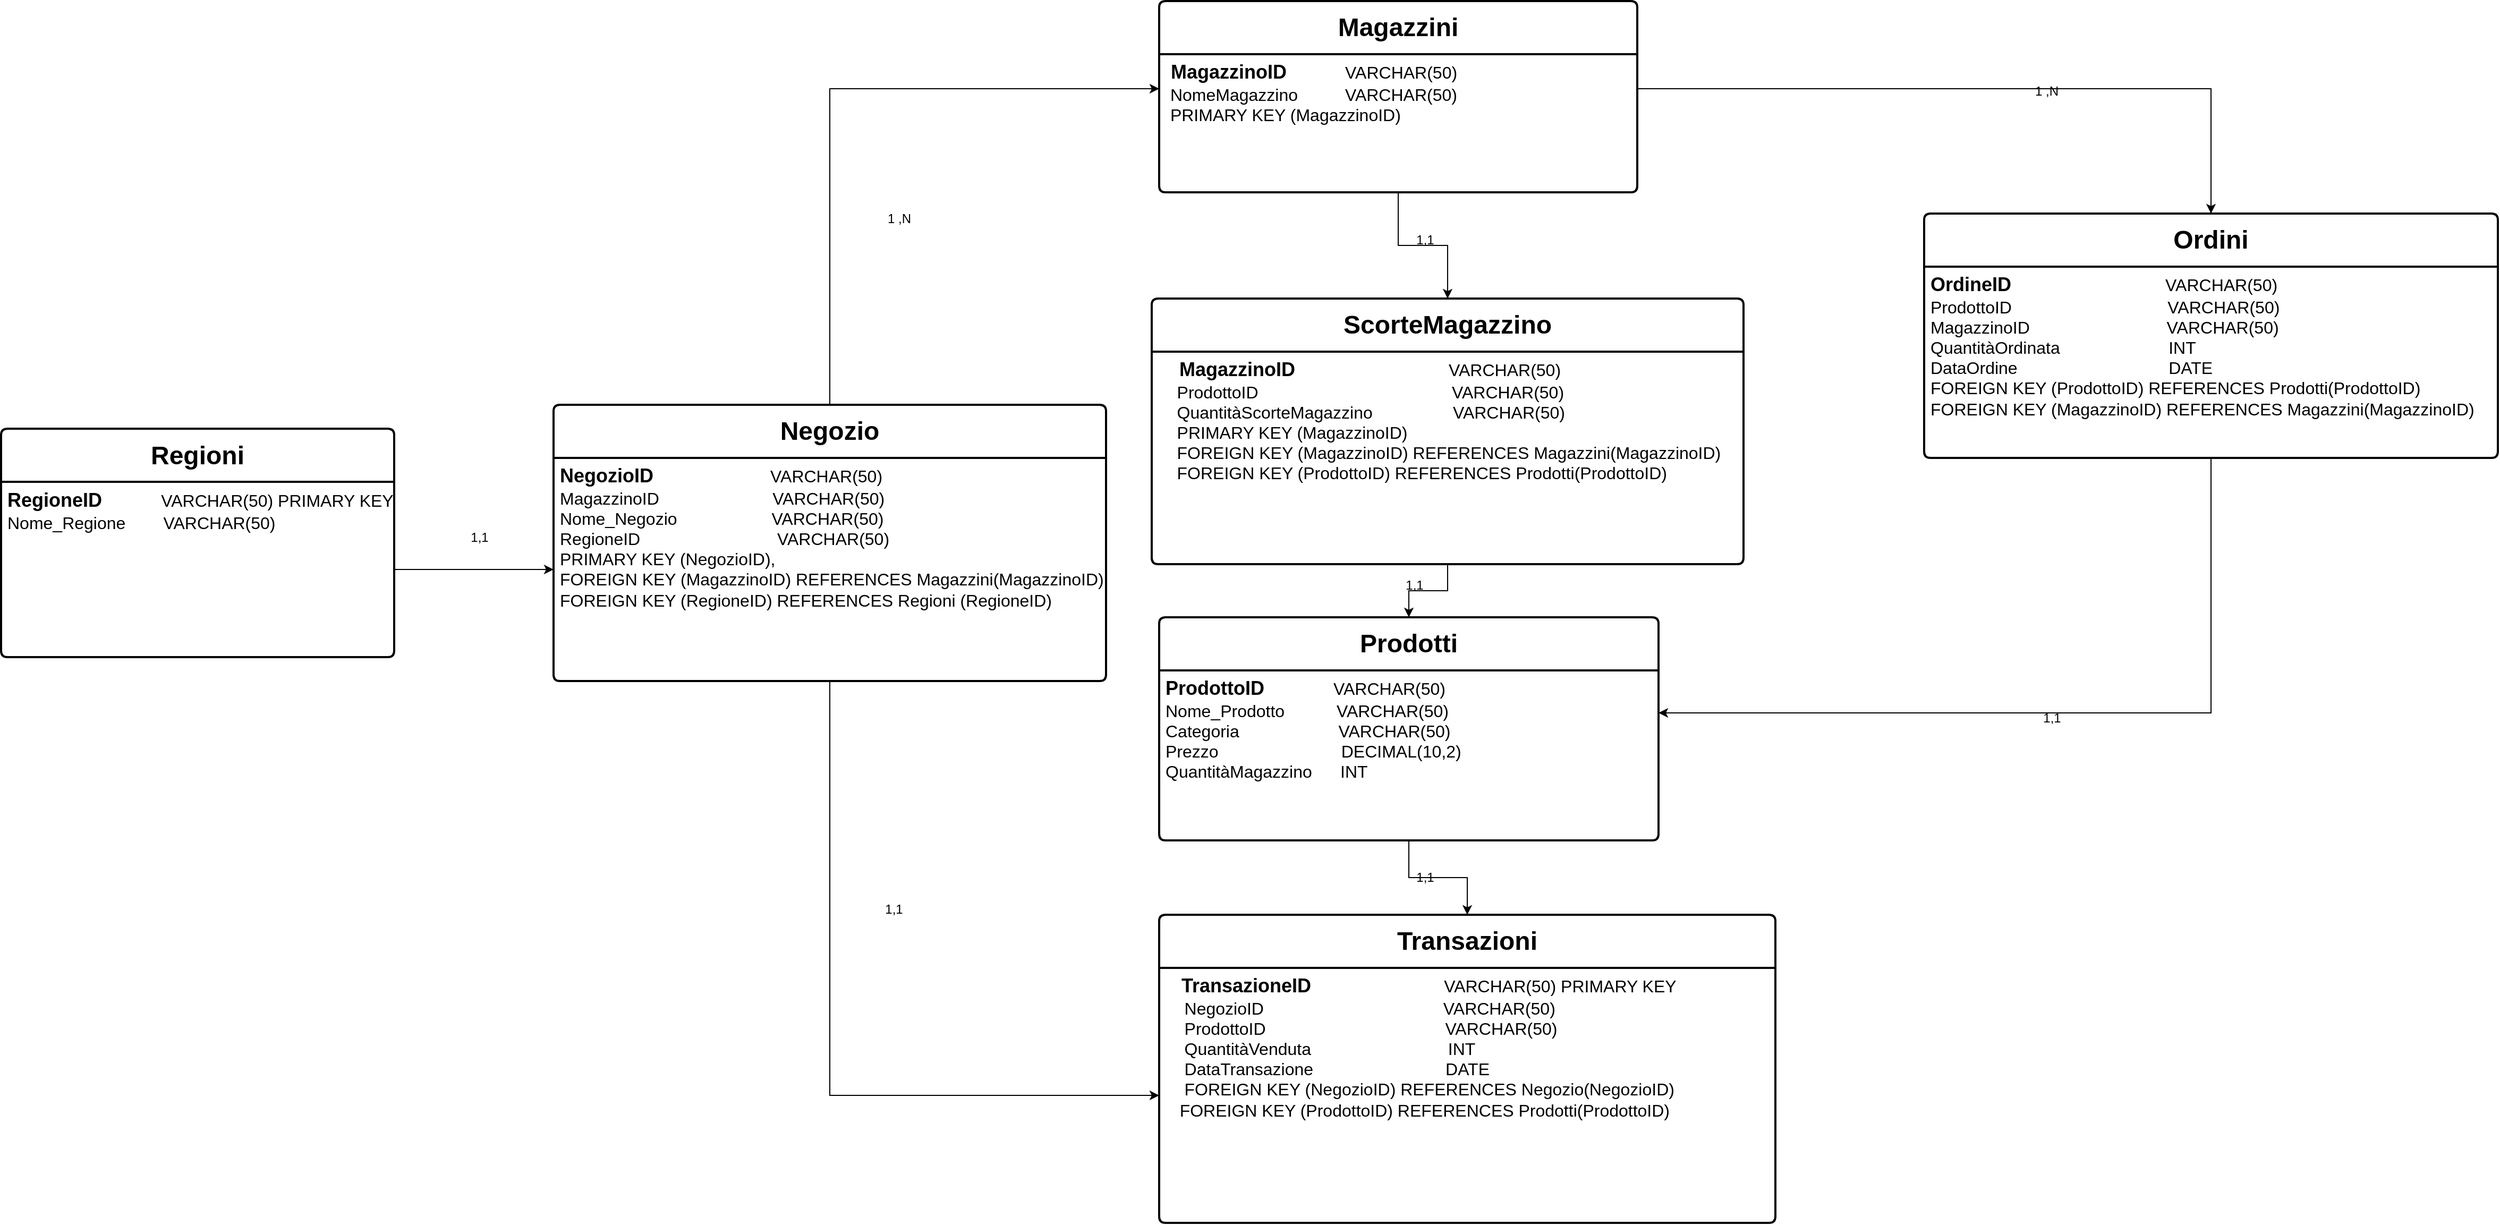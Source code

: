 <mxfile version="24.3.1" type="device">
  <diagram name="Copia di Page-1" id="Gbffc9I_ZuVZLGeT_cde">
    <mxGraphModel dx="2562" dy="1776" grid="1" gridSize="10" guides="1" tooltips="1" connect="1" arrows="1" fold="1" page="1" pageScale="1" pageWidth="850" pageHeight="1100" math="0" shadow="0" extFonts="Permanent Marker^https://fonts.googleapis.com/css?family=Permanent+Marker">
      <root>
        <mxCell id="rCRjPRR2EZK5iAuSauBO-0" />
        <mxCell id="rCRjPRR2EZK5iAuSauBO-1" parent="rCRjPRR2EZK5iAuSauBO-0" />
        <mxCell id="rCRjPRR2EZK5iAuSauBO-2" value="" style="shape=partialRectangle;connectable=0;fillColor=none;top=0;left=0;bottom=0;right=0;editable=1;overflow=hidden;whiteSpace=wrap;html=1;" parent="rCRjPRR2EZK5iAuSauBO-1" vertex="1">
          <mxGeometry x="40" y="190" width="30" height="30" as="geometry">
            <mxRectangle width="30" height="30" as="alternateBounds" />
          </mxGeometry>
        </mxCell>
        <mxCell id="rCRjPRR2EZK5iAuSauBO-3" value="&lt;b&gt;&lt;font style=&quot;font-size: 24px;&quot;&gt;Prodotti&lt;/font&gt;&lt;/b&gt;" style="swimlane;childLayout=stackLayout;horizontal=1;startSize=50;horizontalStack=0;rounded=1;fontSize=14;fontStyle=0;strokeWidth=2;resizeParent=0;resizeLast=1;shadow=0;dashed=0;align=center;arcSize=4;whiteSpace=wrap;html=1;" parent="rCRjPRR2EZK5iAuSauBO-1" vertex="1">
          <mxGeometry x="770" y="580" width="470" height="210" as="geometry" />
        </mxCell>
        <mxCell id="rCRjPRR2EZK5iAuSauBO-4" value="&lt;font style=&quot;&quot;&gt;&lt;b style=&quot;font-size: 18px;&quot;&gt;&lt;font style=&quot;&quot;&gt;ProdottoID&amp;nbsp;&lt;/font&gt;&amp;nbsp; &amp;nbsp; &amp;nbsp; &amp;nbsp; &amp;nbsp; &amp;nbsp;&amp;nbsp;&lt;/b&gt;&lt;font style=&quot;font-size: 16px;&quot;&gt;VARCHAR(50)&lt;/font&gt;&lt;/font&gt;&lt;div&gt;&lt;font size=&quot;3&quot;&gt;&lt;font style=&quot;&quot;&gt;Nome_Prodotto&lt;/font&gt;&amp;nbsp; &amp;nbsp; &amp;nbsp; &amp;nbsp; &amp;nbsp; &amp;nbsp;VARCHAR(50)&lt;/font&gt;&lt;/div&gt;&lt;div&gt;&lt;font size=&quot;3&quot;&gt;&lt;span style=&quot;background-color: initial;&quot;&gt;&lt;font style=&quot;&quot;&gt;Categoria&lt;/font&gt;&amp;nbsp; &amp;nbsp; &amp;nbsp; &amp;nbsp; &amp;nbsp; &amp;nbsp; &amp;nbsp; &amp;nbsp; &amp;nbsp; &amp;nbsp; &amp;nbsp;VARCHAR(50)&lt;/span&gt;&lt;br&gt;&lt;/font&gt;&lt;/div&gt;&lt;div&gt;&lt;font size=&quot;3&quot;&gt;Prezzo&amp;nbsp; &amp;nbsp; &amp;nbsp; &amp;nbsp; &amp;nbsp; &amp;nbsp; &amp;nbsp; &amp;nbsp; &amp;nbsp; &amp;nbsp; &amp;nbsp; &amp;nbsp; &amp;nbsp; DECIMAL(10,2)&lt;/font&gt;&lt;/div&gt;&lt;div&gt;&lt;font size=&quot;3&quot;&gt;&lt;font style=&quot;&quot;&gt;QuantitàMagazzino&lt;/font&gt;&amp;nbsp; &amp;nbsp; &amp;nbsp; INT&lt;/font&gt;&lt;/div&gt;" style="align=left;strokeColor=none;fillColor=none;spacingLeft=4;fontSize=12;verticalAlign=top;resizable=0;rotatable=0;part=1;html=1;" parent="rCRjPRR2EZK5iAuSauBO-3" vertex="1">
          <mxGeometry y="50" width="470" height="160" as="geometry" />
        </mxCell>
        <mxCell id="rCRjPRR2EZK5iAuSauBO-5" value="&lt;b&gt;&lt;font style=&quot;font-size: 24px;&quot;&gt;Ordini&lt;/font&gt;&lt;/b&gt;" style="swimlane;childLayout=stackLayout;horizontal=1;startSize=50;horizontalStack=0;rounded=1;fontSize=14;fontStyle=0;strokeWidth=2;resizeParent=0;resizeLast=1;shadow=0;dashed=0;align=center;arcSize=4;whiteSpace=wrap;html=1;" parent="rCRjPRR2EZK5iAuSauBO-1" vertex="1">
          <mxGeometry x="1490" y="200" width="540" height="230" as="geometry" />
        </mxCell>
        <mxCell id="rCRjPRR2EZK5iAuSauBO-6" value="&lt;div&gt;&lt;font style=&quot;font-size: 18px;&quot;&gt;&lt;b&gt;&lt;font style=&quot;&quot;&gt;OrdineID&lt;/font&gt;&lt;/b&gt;&amp;nbsp; &amp;nbsp; &amp;nbsp; &amp;nbsp; &amp;nbsp; &amp;nbsp; &amp;nbsp; &amp;nbsp; &amp;nbsp; &amp;nbsp; &amp;nbsp; &amp;nbsp; &amp;nbsp; &amp;nbsp; &amp;nbsp;&lt;/font&gt;&lt;font style=&quot;font-size: 16px;&quot;&gt;VARCHAR(50)&lt;/font&gt;&lt;/div&gt;&lt;div&gt;&lt;span style=&quot;background-color: initial;&quot;&gt;&lt;font size=&quot;3&quot;&gt;&lt;font style=&quot;&quot;&gt;ProdottoID&lt;/font&gt;&amp;nbsp; &amp;nbsp; &amp;nbsp; &amp;nbsp; &amp;nbsp; &amp;nbsp; &amp;nbsp; &amp;nbsp; &amp;nbsp; &amp;nbsp; &amp;nbsp; &amp;nbsp; &amp;nbsp; &amp;nbsp; &amp;nbsp; &amp;nbsp; &amp;nbsp;VARCHAR(50)&lt;/font&gt;&lt;/span&gt;&lt;/div&gt;&lt;div&gt;&lt;font size=&quot;3&quot;&gt;&lt;font style=&quot;&quot;&gt;MagazzinoID&amp;nbsp;&lt;/font&gt;&amp;nbsp; &amp;nbsp; &amp;nbsp; &amp;nbsp; &amp;nbsp; &amp;nbsp; &amp;nbsp; &amp;nbsp; &amp;nbsp; &amp;nbsp; &amp;nbsp; &amp;nbsp; &amp;nbsp; &amp;nbsp; VARCHAR(50)&lt;/font&gt;&lt;/div&gt;&lt;div&gt;&lt;font size=&quot;3&quot;&gt;&lt;font style=&quot;&quot;&gt;QuantitàOrdinata&lt;/font&gt;&amp;nbsp; &amp;nbsp; &amp;nbsp; &amp;nbsp; &amp;nbsp; &amp;nbsp; &amp;nbsp; &amp;nbsp; &amp;nbsp; &amp;nbsp; &amp;nbsp; &amp;nbsp;INT&lt;/font&gt;&lt;/div&gt;&lt;div&gt;&lt;font size=&quot;3&quot;&gt;&lt;font style=&quot;&quot;&gt;DataOrdine&lt;/font&gt;&lt;span style=&quot;background-color: initial;&quot;&gt;&amp;nbsp; &amp;nbsp; &amp;nbsp; &amp;nbsp; &amp;nbsp; &amp;nbsp; &amp;nbsp; &amp;nbsp; &amp;nbsp; &amp;nbsp; &amp;nbsp; &amp;nbsp; &amp;nbsp; &amp;nbsp; &amp;nbsp; &amp;nbsp; DATE&lt;/span&gt;&lt;/font&gt;&lt;/div&gt;&lt;div&gt;&lt;font size=&quot;3&quot;&gt;FOREIGN KEY (ProdottoID) REFERENCES Prodotti(ProdottoID)&lt;/font&gt;&lt;/div&gt;&lt;div&gt;&lt;font size=&quot;3&quot;&gt;FOREIGN KEY (MagazzinoID) REFERENCES Magazzini(MagazzinoID)&lt;/font&gt;&lt;/div&gt;" style="align=left;strokeColor=none;fillColor=none;spacingLeft=4;fontSize=12;verticalAlign=top;resizable=0;rotatable=0;part=1;html=1;" parent="rCRjPRR2EZK5iAuSauBO-5" vertex="1">
          <mxGeometry y="50" width="540" height="180" as="geometry" />
        </mxCell>
        <mxCell id="rCRjPRR2EZK5iAuSauBO-7" value="&lt;b&gt;&lt;font style=&quot;font-size: 24px;&quot;&gt;Magazzini&lt;/font&gt;&lt;/b&gt;" style="swimlane;childLayout=stackLayout;horizontal=1;startSize=50;horizontalStack=0;rounded=1;fontSize=14;fontStyle=0;strokeWidth=2;resizeParent=0;resizeLast=1;shadow=0;dashed=0;align=center;arcSize=4;whiteSpace=wrap;html=1;" parent="rCRjPRR2EZK5iAuSauBO-1" vertex="1">
          <mxGeometry x="770" width="450" height="180" as="geometry" />
        </mxCell>
        <mxCell id="rCRjPRR2EZK5iAuSauBO-8" value="&lt;div&gt;&lt;font style=&quot;&quot;&gt;&lt;b style=&quot;font-size: 18px;&quot;&gt;&amp;nbsp;&lt;font style=&quot;&quot;&gt;MagazzinoID&lt;/font&gt;&amp;nbsp; &amp;nbsp; &amp;nbsp; &amp;nbsp; &amp;nbsp; &amp;nbsp;&lt;/b&gt;&lt;font style=&quot;font-size: 16px;&quot;&gt;VARCHAR(50)&lt;/font&gt;&lt;/font&gt;&lt;/div&gt;&lt;div&gt;&lt;font size=&quot;3&quot;&gt;&lt;b&gt;&amp;nbsp;&lt;/b&gt;&lt;font style=&quot;&quot;&gt;NomeMagazzino&lt;/font&gt;&amp;nbsp; &amp;nbsp; &amp;nbsp; &amp;nbsp; &amp;nbsp; VARCHAR(50)&lt;/font&gt;&lt;/div&gt;&lt;div&gt;&lt;font size=&quot;3&quot; style=&quot;&quot;&gt;&amp;nbsp;PRIMARY KEY (MagazzinoID)&lt;/font&gt;&lt;/div&gt;" style="align=left;strokeColor=none;fillColor=none;spacingLeft=4;fontSize=12;verticalAlign=top;resizable=0;rotatable=0;part=1;html=1;" parent="rCRjPRR2EZK5iAuSauBO-7" vertex="1">
          <mxGeometry y="50" width="450" height="130" as="geometry" />
        </mxCell>
        <mxCell id="emyaIeg4bKM03BWqhsvi-2" style="edgeStyle=orthogonalEdgeStyle;rounded=0;orthogonalLoop=1;jettySize=auto;html=1;exitX=0.5;exitY=0;exitDx=0;exitDy=0;entryX=0;entryY=0.25;entryDx=0;entryDy=0;" parent="rCRjPRR2EZK5iAuSauBO-1" source="rCRjPRR2EZK5iAuSauBO-9" target="rCRjPRR2EZK5iAuSauBO-8" edge="1">
          <mxGeometry relative="1" as="geometry" />
        </mxCell>
        <mxCell id="rCRjPRR2EZK5iAuSauBO-9" value="&lt;b&gt;&lt;font style=&quot;font-size: 24px;&quot;&gt;Negozio&lt;/font&gt;&lt;/b&gt;" style="swimlane;childLayout=stackLayout;horizontal=1;startSize=50;horizontalStack=0;rounded=1;fontSize=14;fontStyle=0;strokeWidth=2;resizeParent=0;resizeLast=1;shadow=0;dashed=0;align=center;arcSize=4;whiteSpace=wrap;html=1;" parent="rCRjPRR2EZK5iAuSauBO-1" vertex="1">
          <mxGeometry x="200" y="380" width="520" height="260" as="geometry" />
        </mxCell>
        <mxCell id="rCRjPRR2EZK5iAuSauBO-10" value="&lt;div&gt;&lt;font style=&quot;&quot;&gt;&lt;b style=&quot;font-size: 18px;&quot;&gt;&lt;font style=&quot;&quot;&gt;NegozioID&amp;nbsp;&lt;/font&gt;&amp;nbsp; &amp;nbsp; &amp;nbsp; &amp;nbsp; &amp;nbsp; &amp;nbsp; &amp;nbsp; &amp;nbsp; &amp;nbsp; &amp;nbsp; &amp;nbsp;&lt;/b&gt;&lt;font style=&quot;font-size: 16px;&quot;&gt;VARCHAR(50)&lt;/font&gt;&lt;/font&gt;&lt;/div&gt;&lt;div&gt;&lt;font size=&quot;3&quot; style=&quot;&quot;&gt;&lt;font style=&quot;&quot;&gt;MagazzinoID&lt;/font&gt;&amp;nbsp; &amp;nbsp; &amp;nbsp; &amp;nbsp; &amp;nbsp; &amp;nbsp; &amp;nbsp; &amp;nbsp; &amp;nbsp; &amp;nbsp; &amp;nbsp; &amp;nbsp; VARCHAR(50)&lt;/font&gt;&lt;/div&gt;&lt;div&gt;&lt;font size=&quot;3&quot;&gt;&lt;font style=&quot;&quot;&gt;Nome_Negozio&lt;/font&gt;&amp;nbsp; &amp;nbsp; &amp;nbsp; &amp;nbsp; &amp;nbsp; &amp;nbsp; &amp;nbsp; &amp;nbsp; &amp;nbsp; &amp;nbsp; VARCHAR(50)&lt;/font&gt;&lt;/div&gt;&lt;div&gt;&lt;font size=&quot;3&quot;&gt;&lt;font style=&quot;&quot;&gt;RegioneID&lt;/font&gt;&amp;nbsp; &amp;nbsp; &amp;nbsp; &amp;nbsp; &amp;nbsp; &amp;nbsp; &amp;nbsp; &amp;nbsp; &amp;nbsp; &amp;nbsp; &amp;nbsp; &amp;nbsp; &amp;nbsp; &amp;nbsp; &amp;nbsp;VARCHAR(50)&lt;/font&gt;&lt;/div&gt;&lt;div&gt;&lt;font size=&quot;3&quot;&gt;PRIMARY KEY (NegozioID),&lt;/font&gt;&lt;/div&gt;&lt;div&gt;&lt;font size=&quot;3&quot;&gt;FOREIGN KEY (MagazzinoID) REFERENCES Magazzini(MagazzinoID)&lt;/font&gt;&lt;/div&gt;&lt;div&gt;&lt;font size=&quot;3&quot;&gt;FOREIGN KEY (RegioneID) REFERENCES Regioni (RegioneID)&lt;/font&gt;&lt;/div&gt;" style="align=left;strokeColor=none;fillColor=none;spacingLeft=4;fontSize=12;verticalAlign=top;resizable=0;rotatable=0;part=1;html=1;" parent="rCRjPRR2EZK5iAuSauBO-9" vertex="1">
          <mxGeometry y="50" width="520" height="210" as="geometry" />
        </mxCell>
        <mxCell id="rCRjPRR2EZK5iAuSauBO-11" value="&lt;b&gt;&lt;font style=&quot;font-size: 24px;&quot;&gt;Regioni&lt;/font&gt;&lt;/b&gt;" style="swimlane;childLayout=stackLayout;horizontal=1;startSize=50;horizontalStack=0;rounded=1;fontSize=14;fontStyle=0;strokeWidth=2;resizeParent=0;resizeLast=1;shadow=0;dashed=0;align=center;arcSize=4;whiteSpace=wrap;html=1;" parent="rCRjPRR2EZK5iAuSauBO-1" vertex="1">
          <mxGeometry x="-320" y="402.5" width="370" height="215" as="geometry" />
        </mxCell>
        <mxCell id="rCRjPRR2EZK5iAuSauBO-12" value="&lt;div&gt;&lt;b&gt;&lt;font style=&quot;font-size: 18px;&quot;&gt;&lt;font style=&quot;&quot;&gt;RegioneID&lt;/font&gt;&amp;nbsp;&lt;/font&gt;&lt;font style=&quot;font-size: 14px;&quot;&gt; &lt;/font&gt;&amp;nbsp; &amp;nbsp; &amp;nbsp; &amp;nbsp;&lt;font style=&quot;font-size: 14px;&quot;&gt;&amp;nbsp; &amp;nbsp; &amp;nbsp;&amp;nbsp;&lt;/font&gt;&lt;/b&gt;&lt;font size=&quot;3&quot;&gt;VARCHAR(50) PRIMARY KEY&lt;/font&gt;&lt;/div&gt;&lt;div&gt;&lt;font size=&quot;3&quot;&gt;&lt;font style=&quot;&quot;&gt;&lt;font style=&quot;&quot;&gt;Nome_Regione&lt;/font&gt;&amp;nbsp;&lt;/font&gt; &amp;nbsp; &amp;nbsp; &amp;nbsp; VARCHAR(50)&lt;/font&gt;&lt;/div&gt;&lt;div&gt;&lt;b&gt;&amp;nbsp;&lt;/b&gt;&lt;/div&gt;" style="align=left;strokeColor=none;fillColor=none;spacingLeft=4;fontSize=12;verticalAlign=top;resizable=0;rotatable=0;part=1;html=1;" parent="rCRjPRR2EZK5iAuSauBO-11" vertex="1">
          <mxGeometry y="50" width="370" height="165" as="geometry" />
        </mxCell>
        <mxCell id="rCRjPRR2EZK5iAuSauBO-13" value="&lt;b&gt;&lt;font style=&quot;font-size: 24px;&quot;&gt;ScorteMagazzino&lt;/font&gt;&lt;/b&gt;" style="swimlane;childLayout=stackLayout;horizontal=1;startSize=50;horizontalStack=0;rounded=1;fontSize=14;fontStyle=0;strokeWidth=2;resizeParent=0;resizeLast=1;shadow=0;dashed=0;align=center;arcSize=4;whiteSpace=wrap;html=1;" parent="rCRjPRR2EZK5iAuSauBO-1" vertex="1">
          <mxGeometry x="763" y="280" width="557" height="250" as="geometry" />
        </mxCell>
        <mxCell id="rCRjPRR2EZK5iAuSauBO-14" value="&lt;div&gt;&lt;font style=&quot;&quot;&gt;&lt;b style=&quot;&quot;&gt;&lt;span style=&quot;font-size: 18px;&quot;&gt;&amp;nbsp; &amp;nbsp; &lt;/span&gt;&lt;font style=&quot;font-size: 18px;&quot;&gt;MagazzinoID&amp;nbsp;&lt;/font&gt;&lt;span style=&quot;font-size: 18px;&quot;&gt;&amp;nbsp; &amp;nbsp; &amp;nbsp; &amp;nbsp; &amp;nbsp; &amp;nbsp; &amp;nbsp; &amp;nbsp; &amp;nbsp; &amp;nbsp; &amp;nbsp; &amp;nbsp; &amp;nbsp; &amp;nbsp;&lt;/span&gt;&lt;font style=&quot;font-size: 16px;&quot;&gt; &lt;/font&gt;&lt;/b&gt;&lt;font size=&quot;3&quot;&gt;VARCHAR(50)&lt;/font&gt;&lt;/font&gt;&lt;/div&gt;&lt;div&gt;&lt;font size=&quot;3&quot;&gt;&amp;nbsp; &amp;nbsp; &lt;font style=&quot;&quot;&gt;ProdottoID&amp;nbsp; &lt;/font&gt;&amp;nbsp; &amp;nbsp; &amp;nbsp; &amp;nbsp; &amp;nbsp; &amp;nbsp; &amp;nbsp; &amp;nbsp; &amp;nbsp; &amp;nbsp; &amp;nbsp; &amp;nbsp; &amp;nbsp; &amp;nbsp; &amp;nbsp; &amp;nbsp; &amp;nbsp; &amp;nbsp; &amp;nbsp; &amp;nbsp;VARCHAR(50)&lt;/font&gt;&lt;/div&gt;&lt;div&gt;&lt;font size=&quot;3&quot;&gt;&amp;nbsp; &amp;nbsp; &lt;font style=&quot;&quot;&gt;QuantitàScorteMagazzino&amp;nbsp;&lt;/font&gt;&amp;nbsp; &amp;nbsp; &amp;nbsp; &amp;nbsp; &amp;nbsp; &amp;nbsp; &amp;nbsp; &amp;nbsp; VARCHAR(50)&lt;/font&gt;&lt;/div&gt;&lt;div&gt;&lt;font size=&quot;3&quot;&gt;&amp;nbsp; &amp;nbsp; PRIMARY KEY (MagazzinoID)&lt;/font&gt;&lt;/div&gt;&lt;div&gt;&lt;font size=&quot;3&quot;&gt;&amp;nbsp; &amp;nbsp; FOREIGN KEY (MagazzinoID) REFERENCES Magazzini(MagazzinoID)&lt;/font&gt;&lt;/div&gt;&lt;div&gt;&lt;font size=&quot;3&quot;&gt;&amp;nbsp; &amp;nbsp; FOREIGN KEY (ProdottoID) REFERENCES Prodotti(ProdottoID)&lt;/font&gt;&lt;/div&gt;" style="align=left;strokeColor=none;fillColor=none;spacingLeft=4;fontSize=12;verticalAlign=top;resizable=0;rotatable=0;part=1;html=1;" parent="rCRjPRR2EZK5iAuSauBO-13" vertex="1">
          <mxGeometry y="50" width="557" height="200" as="geometry" />
        </mxCell>
        <mxCell id="rCRjPRR2EZK5iAuSauBO-28" value="&lt;b&gt;&lt;font style=&quot;font-size: 24px;&quot;&gt;Transazioni&lt;/font&gt;&lt;/b&gt;" style="swimlane;childLayout=stackLayout;horizontal=1;startSize=50;horizontalStack=0;rounded=1;fontSize=14;fontStyle=0;strokeWidth=2;resizeParent=0;resizeLast=1;shadow=0;dashed=0;align=center;arcSize=4;whiteSpace=wrap;html=1;" parent="rCRjPRR2EZK5iAuSauBO-1" vertex="1">
          <mxGeometry x="770" y="860" width="580" height="290" as="geometry" />
        </mxCell>
        <mxCell id="rCRjPRR2EZK5iAuSauBO-29" value="&lt;div&gt;&lt;font style=&quot;&quot;&gt;&lt;b style=&quot;font-size: 18px;&quot;&gt;&amp;nbsp; &amp;nbsp;&lt;font style=&quot;&quot;&gt;TransazioneID&lt;/font&gt;&amp;nbsp; &amp;nbsp; &amp;nbsp; &amp;nbsp; &amp;nbsp; &amp;nbsp; &amp;nbsp; &amp;nbsp; &amp;nbsp; &amp;nbsp; &amp;nbsp; &amp;nbsp; &amp;nbsp;&lt;/b&gt;&lt;font style=&quot;font-size: 16px;&quot;&gt;VARCHAR(50) PRIMARY KEY&lt;/font&gt;&lt;/font&gt;&lt;/div&gt;&lt;div&gt;&lt;font size=&quot;3&quot;&gt;&amp;nbsp; &amp;nbsp; &lt;font style=&quot;&quot;&gt;NegozioID&amp;nbsp; &lt;/font&gt;&amp;nbsp; &amp;nbsp; &amp;nbsp; &amp;nbsp; &amp;nbsp; &amp;nbsp; &amp;nbsp; &amp;nbsp; &amp;nbsp; &amp;nbsp; &amp;nbsp; &amp;nbsp; &amp;nbsp; &amp;nbsp; &amp;nbsp; &amp;nbsp; &amp;nbsp; &amp;nbsp; VARCHAR(50)&lt;/font&gt;&lt;/div&gt;&lt;div&gt;&lt;font size=&quot;3&quot;&gt;&amp;nbsp; &amp;nbsp; &lt;font style=&quot;&quot;&gt;ProdottoID&amp;nbsp;&lt;/font&gt; &amp;nbsp; &amp;nbsp; &amp;nbsp; &amp;nbsp; &amp;nbsp; &amp;nbsp; &amp;nbsp; &amp;nbsp; &amp;nbsp; &amp;nbsp; &amp;nbsp; &amp;nbsp; &amp;nbsp; &amp;nbsp; &amp;nbsp; &amp;nbsp; &amp;nbsp; &amp;nbsp; VARCHAR(50)&lt;/font&gt;&lt;/div&gt;&lt;div&gt;&lt;font size=&quot;3&quot;&gt;&amp;nbsp; &lt;font style=&quot;&quot;&gt;&amp;nbsp; QuantitàVenduta&amp;nbsp; &lt;/font&gt;&amp;nbsp; &amp;nbsp; &amp;nbsp; &amp;nbsp; &amp;nbsp; &amp;nbsp; &amp;nbsp; &amp;nbsp; &amp;nbsp; &amp;nbsp; &amp;nbsp; &amp;nbsp; &amp;nbsp; &amp;nbsp;INT&lt;/font&gt;&lt;/div&gt;&lt;div&gt;&lt;font size=&quot;3&quot;&gt;&amp;nbsp; &amp;nbsp;&lt;font style=&quot;&quot;&gt; DataTransazione&lt;/font&gt;&amp;nbsp; &amp;nbsp; &amp;nbsp; &amp;nbsp; &amp;nbsp; &amp;nbsp; &amp;nbsp; &amp;nbsp; &amp;nbsp; &amp;nbsp; &amp;nbsp; &amp;nbsp; &amp;nbsp; &amp;nbsp; DATE&lt;/font&gt;&lt;/div&gt;&lt;div&gt;&lt;font size=&quot;3&quot;&gt;&amp;nbsp; &amp;nbsp; &lt;font style=&quot;&quot;&gt;FOREIGN KEY (NegozioID) REFERENCES Negozio(NegozioID)&lt;/font&gt;&lt;/font&gt;&lt;/div&gt;&lt;div&gt;&lt;font size=&quot;3&quot;&gt;&amp;nbsp; &amp;nbsp;FOREIGN KEY (ProdottoID) REFERENCES Prodotti(ProdottoID)&lt;/font&gt;&lt;/div&gt;" style="align=left;strokeColor=none;fillColor=none;spacingLeft=4;fontSize=12;verticalAlign=top;resizable=0;rotatable=0;part=1;html=1;" parent="rCRjPRR2EZK5iAuSauBO-28" vertex="1">
          <mxGeometry y="50" width="580" height="240" as="geometry" />
        </mxCell>
        <mxCell id="emyaIeg4bKM03BWqhsvi-1" style="edgeStyle=orthogonalEdgeStyle;rounded=0;orthogonalLoop=1;jettySize=auto;html=1;exitX=1;exitY=0.5;exitDx=0;exitDy=0;entryX=0;entryY=0.5;entryDx=0;entryDy=0;" parent="rCRjPRR2EZK5iAuSauBO-1" source="rCRjPRR2EZK5iAuSauBO-12" target="rCRjPRR2EZK5iAuSauBO-10" edge="1">
          <mxGeometry relative="1" as="geometry" />
        </mxCell>
        <mxCell id="emyaIeg4bKM03BWqhsvi-3" style="edgeStyle=orthogonalEdgeStyle;rounded=0;orthogonalLoop=1;jettySize=auto;html=1;exitX=1;exitY=0.25;exitDx=0;exitDy=0;entryX=0.5;entryY=0;entryDx=0;entryDy=0;" parent="rCRjPRR2EZK5iAuSauBO-1" source="rCRjPRR2EZK5iAuSauBO-8" target="rCRjPRR2EZK5iAuSauBO-5" edge="1">
          <mxGeometry relative="1" as="geometry" />
        </mxCell>
        <mxCell id="emyaIeg4bKM03BWqhsvi-4" style="edgeStyle=orthogonalEdgeStyle;rounded=0;orthogonalLoop=1;jettySize=auto;html=1;exitX=0.5;exitY=1;exitDx=0;exitDy=0;entryX=1;entryY=0.25;entryDx=0;entryDy=0;" parent="rCRjPRR2EZK5iAuSauBO-1" source="rCRjPRR2EZK5iAuSauBO-6" target="rCRjPRR2EZK5iAuSauBO-4" edge="1">
          <mxGeometry relative="1" as="geometry" />
        </mxCell>
        <mxCell id="emyaIeg4bKM03BWqhsvi-8" style="edgeStyle=orthogonalEdgeStyle;rounded=0;orthogonalLoop=1;jettySize=auto;html=1;exitX=0.5;exitY=1;exitDx=0;exitDy=0;entryX=0.5;entryY=0;entryDx=0;entryDy=0;" parent="rCRjPRR2EZK5iAuSauBO-1" source="rCRjPRR2EZK5iAuSauBO-8" target="rCRjPRR2EZK5iAuSauBO-13" edge="1">
          <mxGeometry relative="1" as="geometry" />
        </mxCell>
        <mxCell id="emyaIeg4bKM03BWqhsvi-9" style="edgeStyle=orthogonalEdgeStyle;rounded=0;orthogonalLoop=1;jettySize=auto;html=1;exitX=0.5;exitY=1;exitDx=0;exitDy=0;entryX=0.5;entryY=0;entryDx=0;entryDy=0;" parent="rCRjPRR2EZK5iAuSauBO-1" source="rCRjPRR2EZK5iAuSauBO-14" target="rCRjPRR2EZK5iAuSauBO-3" edge="1">
          <mxGeometry relative="1" as="geometry" />
        </mxCell>
        <mxCell id="emyaIeg4bKM03BWqhsvi-10" style="edgeStyle=orthogonalEdgeStyle;rounded=0;orthogonalLoop=1;jettySize=auto;html=1;exitX=0.5;exitY=1;exitDx=0;exitDy=0;" parent="rCRjPRR2EZK5iAuSauBO-1" source="rCRjPRR2EZK5iAuSauBO-4" target="rCRjPRR2EZK5iAuSauBO-28" edge="1">
          <mxGeometry relative="1" as="geometry" />
        </mxCell>
        <mxCell id="emyaIeg4bKM03BWqhsvi-11" style="edgeStyle=orthogonalEdgeStyle;rounded=0;orthogonalLoop=1;jettySize=auto;html=1;exitX=0.5;exitY=1;exitDx=0;exitDy=0;entryX=0;entryY=0.5;entryDx=0;entryDy=0;" parent="rCRjPRR2EZK5iAuSauBO-1" source="rCRjPRR2EZK5iAuSauBO-10" target="rCRjPRR2EZK5iAuSauBO-29" edge="1">
          <mxGeometry relative="1" as="geometry" />
        </mxCell>
        <mxCell id="hhgojUYuCis691cCg7q2-0" value="1,1" style="text;html=1;align=center;verticalAlign=middle;resizable=0;points=[];autosize=1;strokeColor=none;fillColor=none;" parent="rCRjPRR2EZK5iAuSauBO-1" vertex="1">
          <mxGeometry x="110" y="490" width="40" height="30" as="geometry" />
        </mxCell>
        <mxCell id="hhgojUYuCis691cCg7q2-4" value="1 ,N" style="text;html=1;align=center;verticalAlign=middle;resizable=0;points=[];autosize=1;strokeColor=none;fillColor=none;" parent="rCRjPRR2EZK5iAuSauBO-1" vertex="1">
          <mxGeometry x="500" y="190" width="50" height="30" as="geometry" />
        </mxCell>
        <mxCell id="hhgojUYuCis691cCg7q2-5" value="1,1" style="text;html=1;align=center;verticalAlign=middle;resizable=0;points=[];autosize=1;strokeColor=none;fillColor=none;" parent="rCRjPRR2EZK5iAuSauBO-1" vertex="1">
          <mxGeometry x="990" y="535" width="40" height="30" as="geometry" />
        </mxCell>
        <mxCell id="hhgojUYuCis691cCg7q2-6" value="1,1" style="text;html=1;align=center;verticalAlign=middle;resizable=0;points=[];autosize=1;strokeColor=none;fillColor=none;" parent="rCRjPRR2EZK5iAuSauBO-1" vertex="1">
          <mxGeometry x="500" y="840" width="40" height="30" as="geometry" />
        </mxCell>
        <mxCell id="hhgojUYuCis691cCg7q2-7" value="1,1" style="text;html=1;align=center;verticalAlign=middle;resizable=0;points=[];autosize=1;strokeColor=none;fillColor=none;" parent="rCRjPRR2EZK5iAuSauBO-1" vertex="1">
          <mxGeometry x="1000" y="210" width="40" height="30" as="geometry" />
        </mxCell>
        <mxCell id="hhgojUYuCis691cCg7q2-8" value="1,1" style="text;html=1;align=center;verticalAlign=middle;resizable=0;points=[];autosize=1;strokeColor=none;fillColor=none;" parent="rCRjPRR2EZK5iAuSauBO-1" vertex="1">
          <mxGeometry x="1000" y="810" width="40" height="30" as="geometry" />
        </mxCell>
        <mxCell id="hhgojUYuCis691cCg7q2-9" value="1 ,N" style="text;html=1;align=center;verticalAlign=middle;resizable=0;points=[];autosize=1;strokeColor=none;fillColor=none;" parent="rCRjPRR2EZK5iAuSauBO-1" vertex="1">
          <mxGeometry x="1580" y="70" width="50" height="30" as="geometry" />
        </mxCell>
        <mxCell id="hhgojUYuCis691cCg7q2-10" value="1,1" style="text;html=1;align=center;verticalAlign=middle;resizable=0;points=[];autosize=1;strokeColor=none;fillColor=none;" parent="rCRjPRR2EZK5iAuSauBO-1" vertex="1">
          <mxGeometry x="1590" y="660" width="40" height="30" as="geometry" />
        </mxCell>
      </root>
    </mxGraphModel>
  </diagram>
</mxfile>
